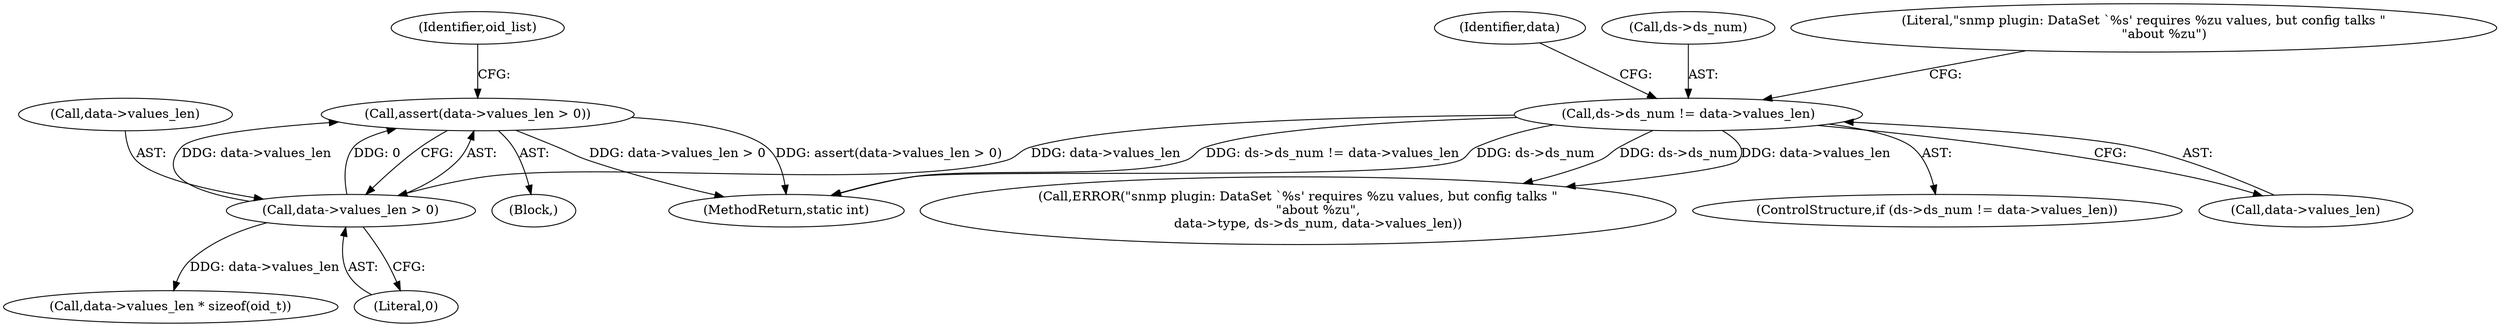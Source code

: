 digraph "0_collectd_d16c24542b2f96a194d43a73c2e5778822b9cb47@API" {
"1000208" [label="(Call,assert(data->values_len > 0))"];
"1000209" [label="(Call,data->values_len > 0)"];
"1000186" [label="(Call,ds->ds_num != data->values_len)"];
"1000194" [label="(Call,ERROR(\"snmp plugin: DataSet `%s' requires %zu values, but config talks \"\n          \"about %zu\",\n          data->type, ds->ds_num, data->values_len))"];
"1000211" [label="(Identifier,data)"];
"1000185" [label="(ControlStructure,if (ds->ds_num != data->values_len))"];
"1000210" [label="(Call,data->values_len)"];
"1000215" [label="(Identifier,oid_list)"];
"1000876" [label="(MethodReturn,static int)"];
"1000209" [label="(Call,data->values_len > 0)"];
"1000219" [label="(Call,data->values_len * sizeof(oid_t))"];
"1000187" [label="(Call,ds->ds_num)"];
"1000208" [label="(Call,assert(data->values_len > 0))"];
"1000123" [label="(Block,)"];
"1000213" [label="(Literal,0)"];
"1000195" [label="(Literal,\"snmp plugin: DataSet `%s' requires %zu values, but config talks \"\n          \"about %zu\")"];
"1000190" [label="(Call,data->values_len)"];
"1000186" [label="(Call,ds->ds_num != data->values_len)"];
"1000208" -> "1000123"  [label="AST: "];
"1000208" -> "1000209"  [label="CFG: "];
"1000209" -> "1000208"  [label="AST: "];
"1000215" -> "1000208"  [label="CFG: "];
"1000208" -> "1000876"  [label="DDG: data->values_len > 0"];
"1000208" -> "1000876"  [label="DDG: assert(data->values_len > 0)"];
"1000209" -> "1000208"  [label="DDG: data->values_len"];
"1000209" -> "1000208"  [label="DDG: 0"];
"1000209" -> "1000213"  [label="CFG: "];
"1000210" -> "1000209"  [label="AST: "];
"1000213" -> "1000209"  [label="AST: "];
"1000186" -> "1000209"  [label="DDG: data->values_len"];
"1000209" -> "1000219"  [label="DDG: data->values_len"];
"1000186" -> "1000185"  [label="AST: "];
"1000186" -> "1000190"  [label="CFG: "];
"1000187" -> "1000186"  [label="AST: "];
"1000190" -> "1000186"  [label="AST: "];
"1000195" -> "1000186"  [label="CFG: "];
"1000211" -> "1000186"  [label="CFG: "];
"1000186" -> "1000876"  [label="DDG: ds->ds_num != data->values_len"];
"1000186" -> "1000876"  [label="DDG: ds->ds_num"];
"1000186" -> "1000194"  [label="DDG: ds->ds_num"];
"1000186" -> "1000194"  [label="DDG: data->values_len"];
}
